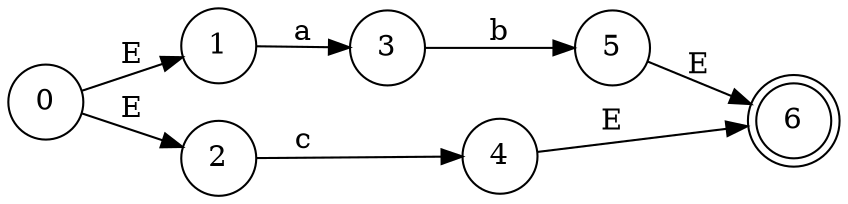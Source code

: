 digraph finite_state_machine { 
rankdir=LR;
size="8,5"
node [shape = doublecircle]; 6;
node [shape = circle];
0 -> 1 [label = "E"];
0 -> 2 [label = "E"];
1 -> 3 [label = "a"];
2 -> 4 [label = "c"];
3 -> 5 [label = "b"];
4 -> 6 [label = "E"];
5 -> 6 [label = "E"];
}